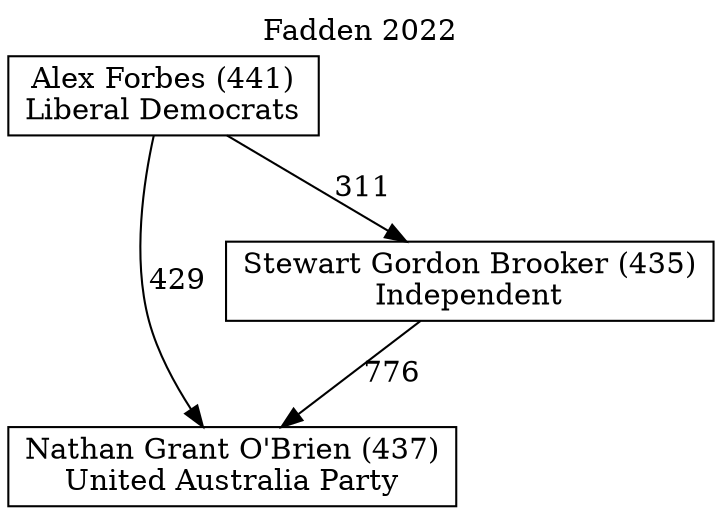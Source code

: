 // House preference flow
digraph "Nathan Grant O'Brien (437)_Fadden_2022" {
	graph [label="Fadden 2022" labelloc=t mclimit=10]
	node [shape=box]
	"Nathan Grant O'Brien (437)" [label="Nathan Grant O'Brien (437)
United Australia Party"]
	"Stewart Gordon Brooker (435)" [label="Stewart Gordon Brooker (435)
Independent"]
	"Alex Forbes (441)" [label="Alex Forbes (441)
Liberal Democrats"]
	"Stewart Gordon Brooker (435)" -> "Nathan Grant O'Brien (437)" [label=776]
	"Alex Forbes (441)" -> "Stewart Gordon Brooker (435)" [label=311]
	"Alex Forbes (441)" -> "Nathan Grant O'Brien (437)" [label=429]
}

